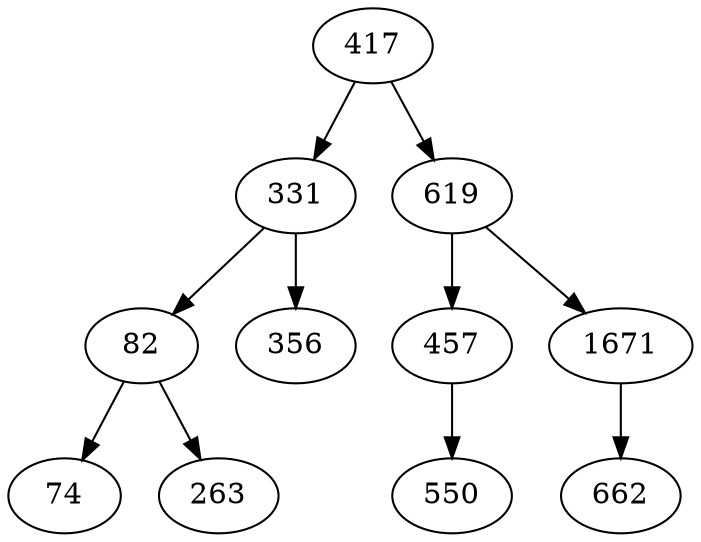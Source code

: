 digraph AVLBaum
{
417 -> 331;
417 -> 619;
331 -> 82;
331 -> 356;
82 -> 74;
82 -> 263;
619 -> 457;
619 -> 1671;
457 -> 550;
1671 -> 662;
}
